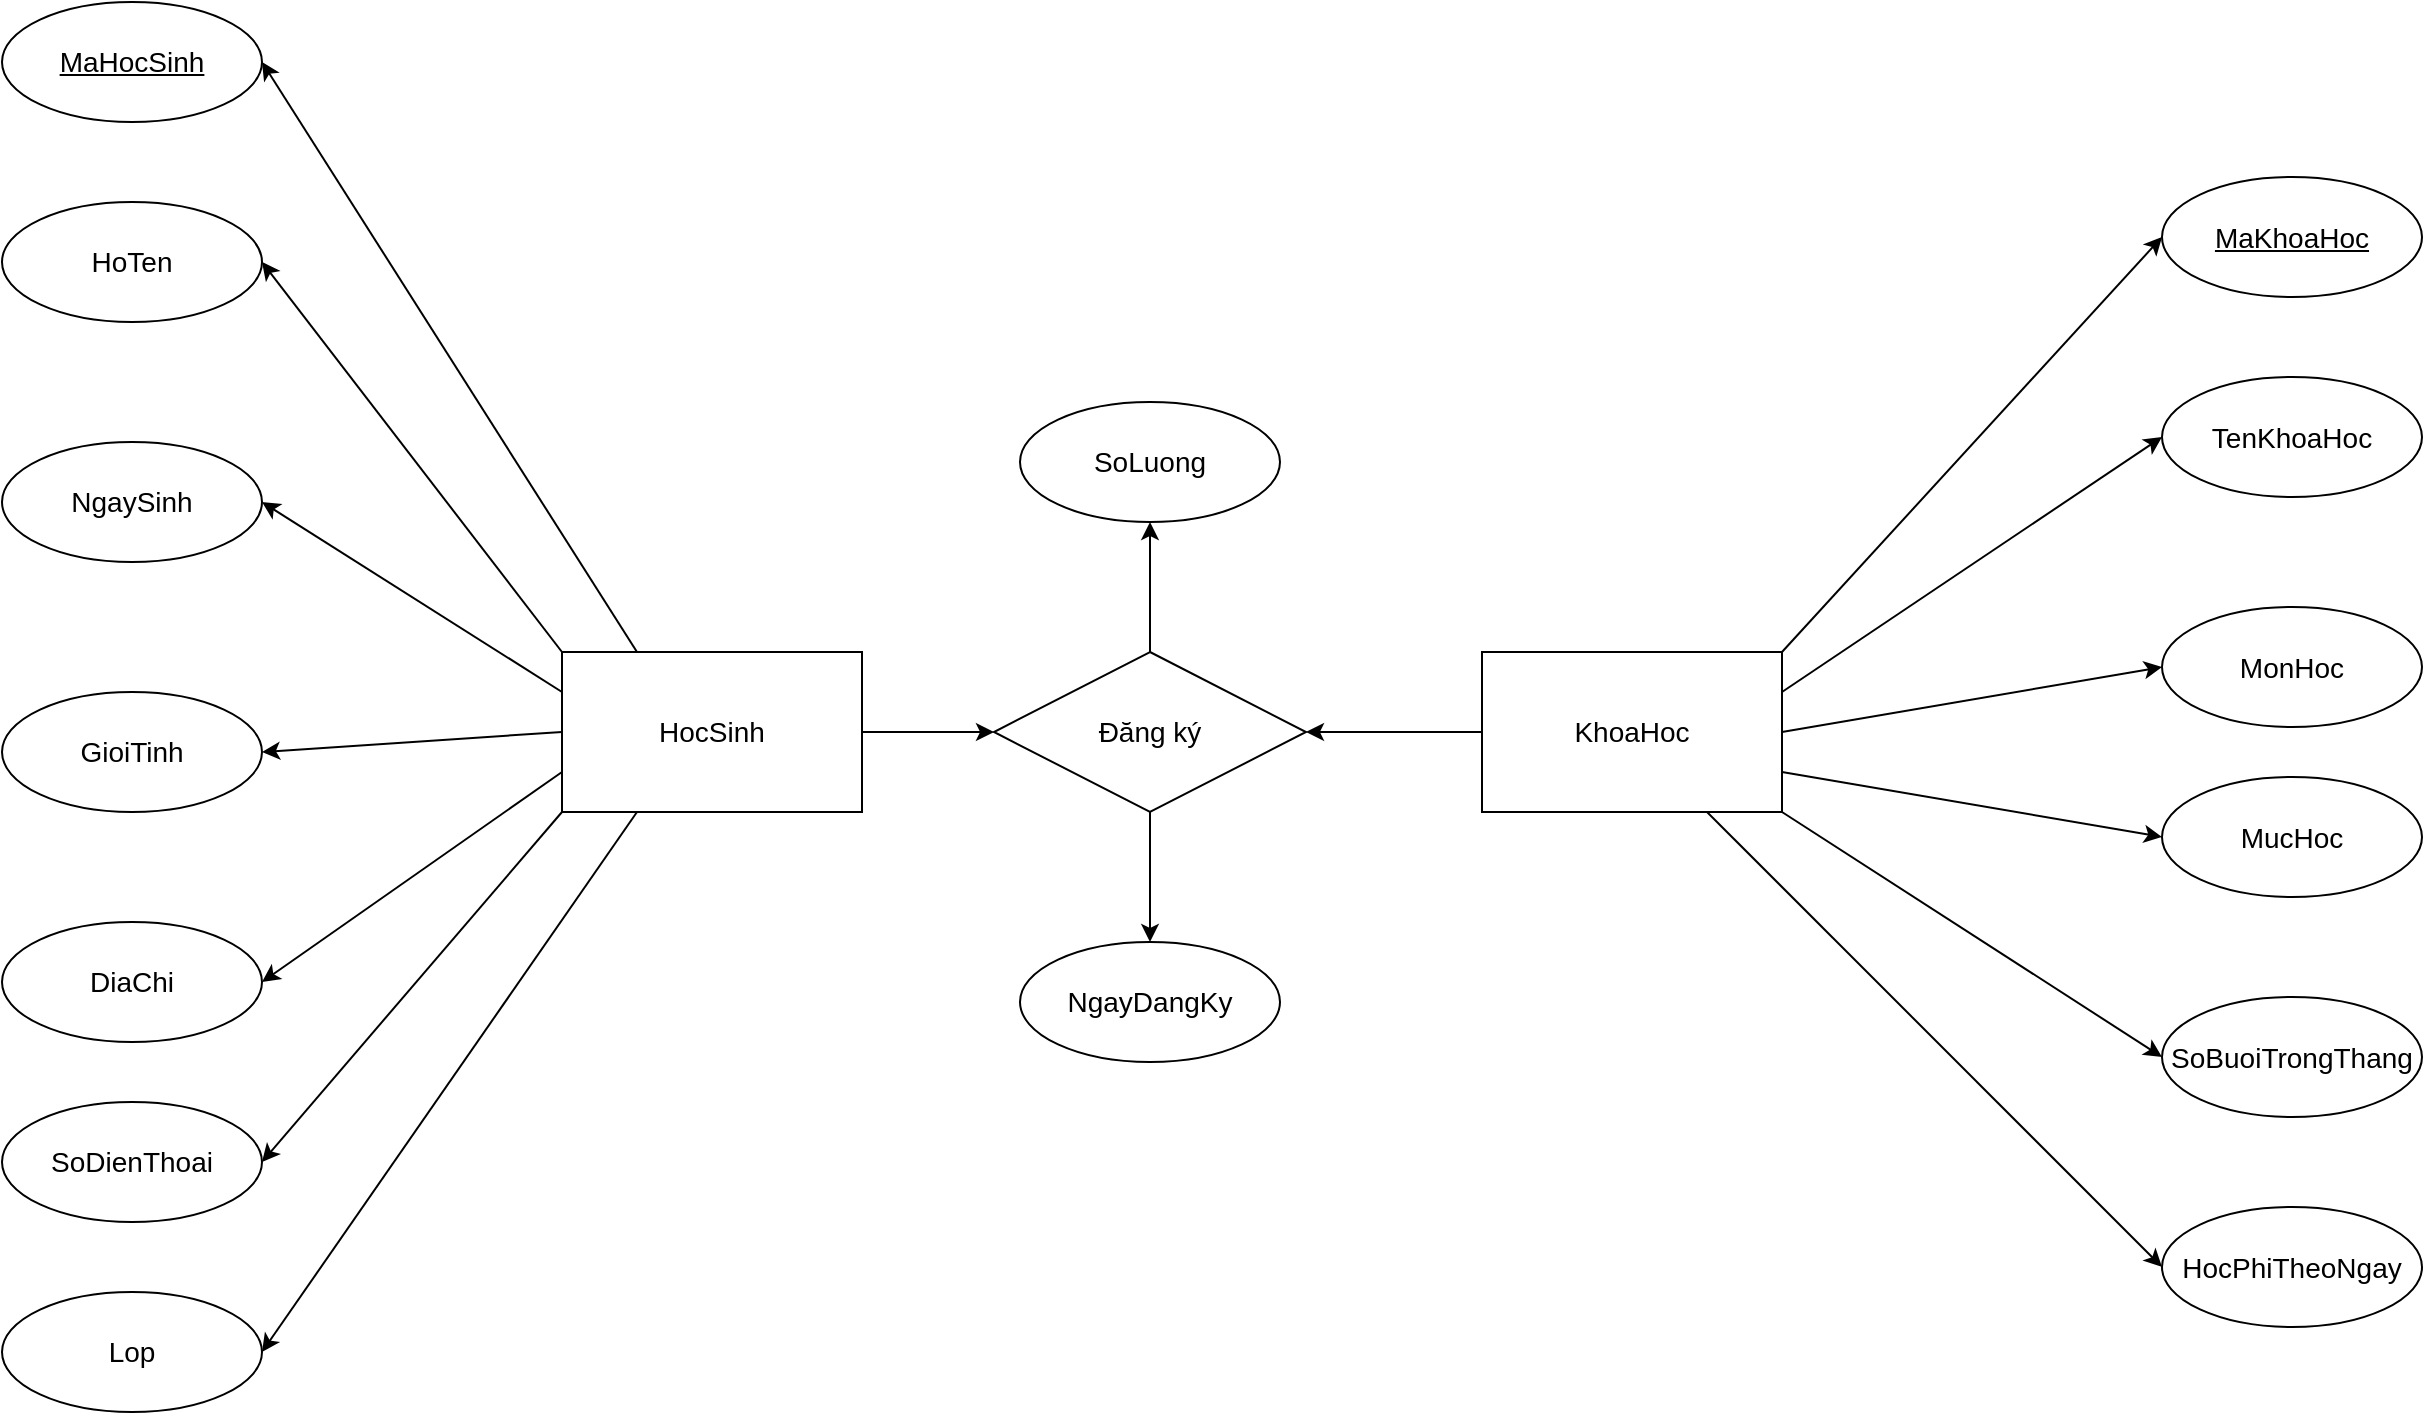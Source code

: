 <mxfile version="26.0.11">
  <diagram name="Trang-1" id="8xiH2OOtXaqPHBVFGbFu">
    <mxGraphModel dx="2876" dy="2223" grid="1" gridSize="10" guides="1" tooltips="1" connect="1" arrows="1" fold="1" page="1" pageScale="1" pageWidth="827" pageHeight="1169" math="0" shadow="0">
      <root>
        <mxCell id="0" />
        <mxCell id="1" parent="0" />
        <mxCell id="c982sMjrz0b1hlTvcS-G-41" style="edgeStyle=orthogonalEdgeStyle;rounded=0;orthogonalLoop=1;jettySize=auto;html=1;entryX=0;entryY=0.5;entryDx=0;entryDy=0;fontSize=14;" edge="1" parent="1" source="c982sMjrz0b1hlTvcS-G-1" target="c982sMjrz0b1hlTvcS-G-24">
          <mxGeometry relative="1" as="geometry" />
        </mxCell>
        <mxCell id="c982sMjrz0b1hlTvcS-G-50" style="edgeStyle=none;rounded=0;orthogonalLoop=1;jettySize=auto;html=1;exitX=0;exitY=0.5;exitDx=0;exitDy=0;entryX=1;entryY=0.5;entryDx=0;entryDy=0;fontSize=14;" edge="1" parent="1" source="c982sMjrz0b1hlTvcS-G-1" target="c982sMjrz0b1hlTvcS-G-40">
          <mxGeometry relative="1" as="geometry" />
        </mxCell>
        <mxCell id="c982sMjrz0b1hlTvcS-G-51" style="edgeStyle=none;rounded=0;orthogonalLoop=1;jettySize=auto;html=1;exitX=0;exitY=0.25;exitDx=0;exitDy=0;entryX=1;entryY=0.5;entryDx=0;entryDy=0;fontSize=14;" edge="1" parent="1" source="c982sMjrz0b1hlTvcS-G-1" target="c982sMjrz0b1hlTvcS-G-39">
          <mxGeometry relative="1" as="geometry" />
        </mxCell>
        <mxCell id="c982sMjrz0b1hlTvcS-G-52" style="edgeStyle=none;rounded=0;orthogonalLoop=1;jettySize=auto;html=1;exitX=0;exitY=0;exitDx=0;exitDy=0;entryX=1;entryY=0.5;entryDx=0;entryDy=0;fontSize=14;" edge="1" parent="1" source="c982sMjrz0b1hlTvcS-G-1" target="c982sMjrz0b1hlTvcS-G-38">
          <mxGeometry relative="1" as="geometry" />
        </mxCell>
        <mxCell id="c982sMjrz0b1hlTvcS-G-53" style="edgeStyle=none;rounded=0;orthogonalLoop=1;jettySize=auto;html=1;exitX=0;exitY=0.75;exitDx=0;exitDy=0;entryX=1;entryY=0.5;entryDx=0;entryDy=0;entryPerimeter=0;fontSize=14;" edge="1" parent="1" source="c982sMjrz0b1hlTvcS-G-1" target="c982sMjrz0b1hlTvcS-G-37">
          <mxGeometry relative="1" as="geometry" />
        </mxCell>
        <mxCell id="c982sMjrz0b1hlTvcS-G-54" style="edgeStyle=none;rounded=0;orthogonalLoop=1;jettySize=auto;html=1;exitX=0;exitY=1;exitDx=0;exitDy=0;entryX=1;entryY=0.5;entryDx=0;entryDy=0;fontSize=14;" edge="1" parent="1" source="c982sMjrz0b1hlTvcS-G-1" target="c982sMjrz0b1hlTvcS-G-30">
          <mxGeometry relative="1" as="geometry" />
        </mxCell>
        <mxCell id="c982sMjrz0b1hlTvcS-G-55" style="edgeStyle=none;rounded=0;orthogonalLoop=1;jettySize=auto;html=1;exitX=0.25;exitY=1;exitDx=0;exitDy=0;entryX=1;entryY=0.5;entryDx=0;entryDy=0;fontSize=14;" edge="1" parent="1" source="c982sMjrz0b1hlTvcS-G-1" target="c982sMjrz0b1hlTvcS-G-35">
          <mxGeometry relative="1" as="geometry" />
        </mxCell>
        <mxCell id="c982sMjrz0b1hlTvcS-G-56" style="edgeStyle=none;rounded=0;orthogonalLoop=1;jettySize=auto;html=1;exitX=0.25;exitY=0;exitDx=0;exitDy=0;entryX=1;entryY=0.5;entryDx=0;entryDy=0;fontSize=14;" edge="1" parent="1" source="c982sMjrz0b1hlTvcS-G-1" target="c982sMjrz0b1hlTvcS-G-36">
          <mxGeometry relative="1" as="geometry" />
        </mxCell>
        <mxCell id="c982sMjrz0b1hlTvcS-G-1" value="&lt;font&gt;HocSinh&lt;/font&gt;" style="rounded=0;whiteSpace=wrap;html=1;fontSize=14;" vertex="1" parent="1">
          <mxGeometry x="120" y="245" width="150" height="80" as="geometry" />
        </mxCell>
        <mxCell id="c982sMjrz0b1hlTvcS-G-42" style="edgeStyle=orthogonalEdgeStyle;rounded=0;orthogonalLoop=1;jettySize=auto;html=1;exitX=0;exitY=0.5;exitDx=0;exitDy=0;entryX=1;entryY=0.5;entryDx=0;entryDy=0;fontSize=14;" edge="1" parent="1" source="c982sMjrz0b1hlTvcS-G-23" target="c982sMjrz0b1hlTvcS-G-24">
          <mxGeometry relative="1" as="geometry" />
        </mxCell>
        <mxCell id="c982sMjrz0b1hlTvcS-G-59" style="edgeStyle=none;rounded=0;orthogonalLoop=1;jettySize=auto;html=1;exitX=1;exitY=0.5;exitDx=0;exitDy=0;entryX=0;entryY=0.5;entryDx=0;entryDy=0;fontSize=14;" edge="1" parent="1" source="c982sMjrz0b1hlTvcS-G-23" target="c982sMjrz0b1hlTvcS-G-34">
          <mxGeometry relative="1" as="geometry" />
        </mxCell>
        <mxCell id="c982sMjrz0b1hlTvcS-G-60" style="edgeStyle=none;rounded=0;orthogonalLoop=1;jettySize=auto;html=1;exitX=1;exitY=0.75;exitDx=0;exitDy=0;entryX=0;entryY=0.5;entryDx=0;entryDy=0;fontSize=14;" edge="1" parent="1" source="c982sMjrz0b1hlTvcS-G-23" target="c982sMjrz0b1hlTvcS-G-32">
          <mxGeometry relative="1" as="geometry" />
        </mxCell>
        <mxCell id="c982sMjrz0b1hlTvcS-G-61" style="edgeStyle=none;rounded=0;orthogonalLoop=1;jettySize=auto;html=1;exitX=1;exitY=0.25;exitDx=0;exitDy=0;entryX=0;entryY=0.5;entryDx=0;entryDy=0;fontSize=14;" edge="1" parent="1" source="c982sMjrz0b1hlTvcS-G-23" target="c982sMjrz0b1hlTvcS-G-31">
          <mxGeometry relative="1" as="geometry" />
        </mxCell>
        <mxCell id="c982sMjrz0b1hlTvcS-G-62" style="edgeStyle=none;rounded=0;orthogonalLoop=1;jettySize=auto;html=1;exitX=1;exitY=0;exitDx=0;exitDy=0;entryX=0;entryY=0.5;entryDx=0;entryDy=0;fontSize=14;" edge="1" parent="1" source="c982sMjrz0b1hlTvcS-G-23" target="c982sMjrz0b1hlTvcS-G-33">
          <mxGeometry relative="1" as="geometry" />
        </mxCell>
        <mxCell id="c982sMjrz0b1hlTvcS-G-63" style="edgeStyle=none;rounded=0;orthogonalLoop=1;jettySize=auto;html=1;exitX=1;exitY=1;exitDx=0;exitDy=0;entryX=0;entryY=0.5;entryDx=0;entryDy=0;fontSize=14;" edge="1" parent="1" source="c982sMjrz0b1hlTvcS-G-23" target="c982sMjrz0b1hlTvcS-G-29">
          <mxGeometry relative="1" as="geometry" />
        </mxCell>
        <mxCell id="c982sMjrz0b1hlTvcS-G-64" style="edgeStyle=none;rounded=0;orthogonalLoop=1;jettySize=auto;html=1;exitX=0.75;exitY=1;exitDx=0;exitDy=0;entryX=0;entryY=0.5;entryDx=0;entryDy=0;fontSize=14;" edge="1" parent="1" source="c982sMjrz0b1hlTvcS-G-23" target="c982sMjrz0b1hlTvcS-G-28">
          <mxGeometry relative="1" as="geometry" />
        </mxCell>
        <mxCell id="c982sMjrz0b1hlTvcS-G-23" value="KhoaHoc" style="rounded=0;whiteSpace=wrap;html=1;fontSize=14;" vertex="1" parent="1">
          <mxGeometry x="580" y="245" width="150" height="80" as="geometry" />
        </mxCell>
        <mxCell id="c982sMjrz0b1hlTvcS-G-57" style="edgeStyle=none;rounded=0;orthogonalLoop=1;jettySize=auto;html=1;exitX=0.5;exitY=0;exitDx=0;exitDy=0;entryX=0.5;entryY=1;entryDx=0;entryDy=0;fontSize=14;" edge="1" parent="1" source="c982sMjrz0b1hlTvcS-G-24" target="c982sMjrz0b1hlTvcS-G-26">
          <mxGeometry relative="1" as="geometry" />
        </mxCell>
        <mxCell id="c982sMjrz0b1hlTvcS-G-58" style="edgeStyle=none;rounded=0;orthogonalLoop=1;jettySize=auto;html=1;exitX=0.5;exitY=1;exitDx=0;exitDy=0;entryX=0.5;entryY=0;entryDx=0;entryDy=0;fontSize=14;" edge="1" parent="1" source="c982sMjrz0b1hlTvcS-G-24" target="c982sMjrz0b1hlTvcS-G-27">
          <mxGeometry relative="1" as="geometry" />
        </mxCell>
        <mxCell id="c982sMjrz0b1hlTvcS-G-24" value="Đăng ký" style="rhombus;whiteSpace=wrap;html=1;fontSize=14;" vertex="1" parent="1">
          <mxGeometry x="336" y="245" width="156" height="80" as="geometry" />
        </mxCell>
        <mxCell id="c982sMjrz0b1hlTvcS-G-26" value="SoLuong" style="ellipse;whiteSpace=wrap;html=1;fontSize=14;" vertex="1" parent="1">
          <mxGeometry x="349" y="120" width="130" height="60" as="geometry" />
        </mxCell>
        <mxCell id="c982sMjrz0b1hlTvcS-G-27" value="NgayDangKy" style="ellipse;whiteSpace=wrap;html=1;fontSize=14;" vertex="1" parent="1">
          <mxGeometry x="349" y="390" width="130" height="60" as="geometry" />
        </mxCell>
        <mxCell id="c982sMjrz0b1hlTvcS-G-28" value="HocPhiTheoNgay" style="ellipse;whiteSpace=wrap;html=1;fontSize=14;" vertex="1" parent="1">
          <mxGeometry x="920" y="522.5" width="130" height="60" as="geometry" />
        </mxCell>
        <mxCell id="c982sMjrz0b1hlTvcS-G-29" value="SoBuoiTrongThang" style="ellipse;whiteSpace=wrap;html=1;fontSize=14;" vertex="1" parent="1">
          <mxGeometry x="920" y="417.5" width="130" height="60" as="geometry" />
        </mxCell>
        <mxCell id="c982sMjrz0b1hlTvcS-G-30" value="SoDienThoai" style="ellipse;whiteSpace=wrap;html=1;fontSize=14;" vertex="1" parent="1">
          <mxGeometry x="-160" y="470" width="130" height="60" as="geometry" />
        </mxCell>
        <mxCell id="c982sMjrz0b1hlTvcS-G-31" value="TenKhoaHoc" style="ellipse;whiteSpace=wrap;html=1;fontSize=14;" vertex="1" parent="1">
          <mxGeometry x="920" y="107.5" width="130" height="60" as="geometry" />
        </mxCell>
        <mxCell id="c982sMjrz0b1hlTvcS-G-32" value="MucHoc" style="ellipse;whiteSpace=wrap;html=1;fontSize=14;" vertex="1" parent="1">
          <mxGeometry x="920" y="307.5" width="130" height="60" as="geometry" />
        </mxCell>
        <mxCell id="c982sMjrz0b1hlTvcS-G-33" value="&lt;u&gt;MaKhoaHoc&lt;/u&gt;" style="ellipse;whiteSpace=wrap;html=1;fontSize=14;" vertex="1" parent="1">
          <mxGeometry x="920" y="7.5" width="130" height="60" as="geometry" />
        </mxCell>
        <mxCell id="c982sMjrz0b1hlTvcS-G-34" value="MonHoc" style="ellipse;whiteSpace=wrap;html=1;fontSize=14;" vertex="1" parent="1">
          <mxGeometry x="920" y="222.5" width="130" height="60" as="geometry" />
        </mxCell>
        <mxCell id="c982sMjrz0b1hlTvcS-G-35" value="Lop" style="ellipse;whiteSpace=wrap;html=1;fontSize=14;" vertex="1" parent="1">
          <mxGeometry x="-160" y="565" width="130" height="60" as="geometry" />
        </mxCell>
        <mxCell id="c982sMjrz0b1hlTvcS-G-36" value="&lt;u&gt;MaHocSinh&lt;/u&gt;" style="ellipse;whiteSpace=wrap;html=1;fontSize=14;" vertex="1" parent="1">
          <mxGeometry x="-160" y="-80" width="130" height="60" as="geometry" />
        </mxCell>
        <mxCell id="c982sMjrz0b1hlTvcS-G-37" value="DiaChi" style="ellipse;whiteSpace=wrap;html=1;fontSize=14;" vertex="1" parent="1">
          <mxGeometry x="-160" y="380" width="130" height="60" as="geometry" />
        </mxCell>
        <mxCell id="c982sMjrz0b1hlTvcS-G-38" value="HoTen" style="ellipse;whiteSpace=wrap;html=1;fontSize=14;" vertex="1" parent="1">
          <mxGeometry x="-160" y="20" width="130" height="60" as="geometry" />
        </mxCell>
        <mxCell id="c982sMjrz0b1hlTvcS-G-39" value="NgaySinh" style="ellipse;whiteSpace=wrap;html=1;fontSize=14;" vertex="1" parent="1">
          <mxGeometry x="-160" y="140" width="130" height="60" as="geometry" />
        </mxCell>
        <mxCell id="c982sMjrz0b1hlTvcS-G-40" value="GioiTinh" style="ellipse;whiteSpace=wrap;html=1;fontSize=14;" vertex="1" parent="1">
          <mxGeometry x="-160" y="265" width="130" height="60" as="geometry" />
        </mxCell>
      </root>
    </mxGraphModel>
  </diagram>
</mxfile>
